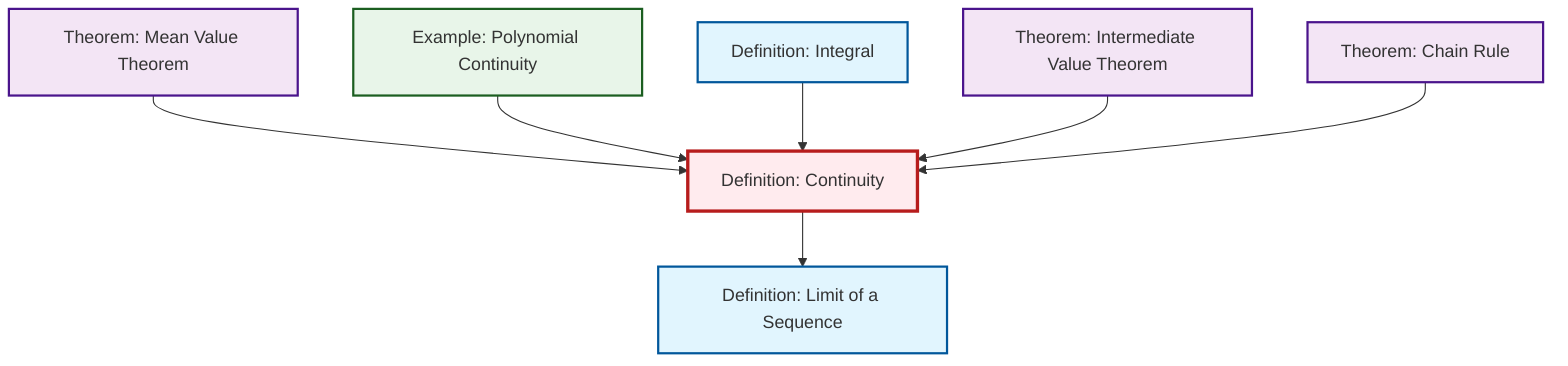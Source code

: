 graph TD
    classDef definition fill:#e1f5fe,stroke:#01579b,stroke-width:2px
    classDef theorem fill:#f3e5f5,stroke:#4a148c,stroke-width:2px
    classDef axiom fill:#fff3e0,stroke:#e65100,stroke-width:2px
    classDef example fill:#e8f5e9,stroke:#1b5e20,stroke-width:2px
    classDef current fill:#ffebee,stroke:#b71c1c,stroke-width:3px
    thm-chain-rule["Theorem: Chain Rule"]:::theorem
    thm-intermediate-value["Theorem: Intermediate Value Theorem"]:::theorem
    def-integral["Definition: Integral"]:::definition
    thm-mean-value["Theorem: Mean Value Theorem"]:::theorem
    ex-polynomial-continuity["Example: Polynomial Continuity"]:::example
    def-limit["Definition: Limit of a Sequence"]:::definition
    def-continuity["Definition: Continuity"]:::definition
    thm-mean-value --> def-continuity
    ex-polynomial-continuity --> def-continuity
    def-continuity --> def-limit
    def-integral --> def-continuity
    thm-intermediate-value --> def-continuity
    thm-chain-rule --> def-continuity
    class def-continuity current